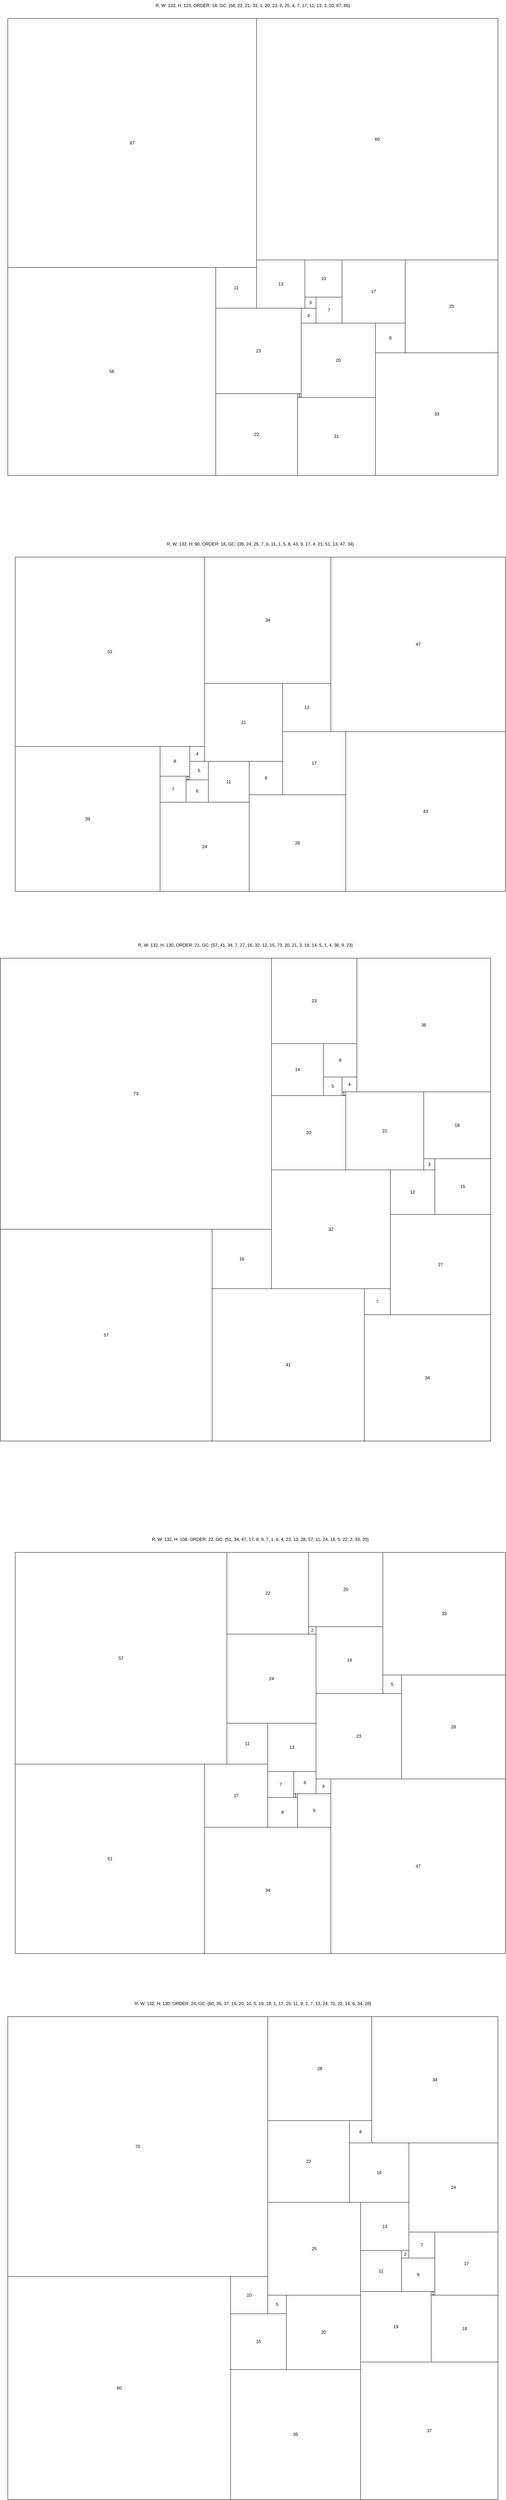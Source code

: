 <mxfile version="21.2.1" type="device">
  <diagram name="Page-1" id="H1nZVYqxkzLZFgEqRADx">
    <mxGraphModel dx="7350" dy="10700" grid="1" gridSize="10" guides="1" tooltips="1" connect="1" arrows="1" fold="1" page="1" pageScale="1" pageWidth="850" pageHeight="1100" math="0" shadow="0">
      <root>
        <mxCell id="0" />
        <mxCell id="1" parent="0" />
        <mxCell id="AsBp8XiL8Dx4Y6rQVwFH-7952" value="R, W: 132, H: 123, ORDER: 18, GC: {56, 22, 21, 33, 1, 20, 23, 8, 25, 4, 7, 17, 11, 13, 3, 10, 67, 65} " style="text;html=1;strokeColor=none;fillColor=none;align=center;verticalAlign=middle;whiteSpace=wrap;rounded=0;flipV=1;" parent="1" vertex="1">
          <mxGeometry x="1420" width="1320" height="30" as="geometry" />
        </mxCell>
        <mxCell id="AsBp8XiL8Dx4Y6rQVwFH-8009" value="R, W: 132, H: 90, ORDER: 18, GC: {39, 24, 26, 7, 6, 11, 1, 5, 8, 43, 9, 17, 4, 21, 51, 13, 47, 34} " style="text;html=1;strokeColor=none;fillColor=none;align=center;verticalAlign=middle;whiteSpace=wrap;rounded=0;flipV=1;" parent="1" vertex="1">
          <mxGeometry x="1440" y="1450" width="1320" height="30" as="geometry" />
        </mxCell>
        <mxCell id="AsBp8XiL8Dx4Y6rQVwFH-23021" value="R, W: 132, H: 130, ORDER: 21, GC: {57, 41, 34, 7, 27, 16, 32, 12, 15, 73, 20, 21, 3, 18, 14, 5, 1, 4, 36, 9, 23} " style="text;html=1;strokeColor=none;fillColor=none;align=center;verticalAlign=middle;whiteSpace=wrap;rounded=0;flipV=1;" parent="1" vertex="1">
          <mxGeometry x="1400" y="2530" width="1320" height="30" as="geometry" />
        </mxCell>
        <mxCell id="AsBp8XiL8Dx4Y6rQVwFH-39167" value="R, W: 132, H: 108, ORDER: 22, GC: {51, 34, 47, 17, 8, 9, 7, 1, 6, 4, 23, 13, 28, 57, 11, 24, 18, 5, 22, 2, 33, 20} " style="text;html=1;strokeColor=none;fillColor=none;align=center;verticalAlign=middle;whiteSpace=wrap;rounded=0;flipV=1;" parent="1" vertex="1">
          <mxGeometry x="1440" y="4130" width="1320" height="30" as="geometry" />
        </mxCell>
        <mxCell id="AsBp8XiL8Dx4Y6rQVwFH-46175" value="R, W: 132, H: 130, ORDER: 24, GC: {60, 35, 37, 15, 20, 10, 5, 19, 18, 1, 17, 25, 11, 9, 2, 7, 13, 24, 70, 22, 16, 6, 34, 28} " style="text;html=1;strokeColor=none;fillColor=none;align=center;verticalAlign=middle;whiteSpace=wrap;rounded=0;flipV=1;" parent="1" vertex="1">
          <mxGeometry x="1420" y="5380" width="1320" height="30" as="geometry" />
        </mxCell>
        <mxCell id="ByM1E-XKquE6v3pqngDO-1" value="" style="group;flipV=1;" vertex="1" connectable="0" parent="1">
          <mxGeometry x="1420" y="50" width="1320" height="1230" as="geometry" />
        </mxCell>
        <mxCell id="761dnnyQ54j-Cl0NHfQN-7953" value="56" style="rounded=0;whiteSpace=wrap;html=1;" parent="ByM1E-XKquE6v3pqngDO-1" vertex="1">
          <mxGeometry y="670" width="560" height="560" as="geometry" />
        </mxCell>
        <mxCell id="761dnnyQ54j-Cl0NHfQN-7954" value="22" style="rounded=0;whiteSpace=wrap;html=1;" parent="ByM1E-XKquE6v3pqngDO-1" vertex="1">
          <mxGeometry x="560" y="1010" width="220" height="220" as="geometry" />
        </mxCell>
        <mxCell id="761dnnyQ54j-Cl0NHfQN-7955" value="21" style="rounded=0;whiteSpace=wrap;html=1;" parent="ByM1E-XKquE6v3pqngDO-1" vertex="1">
          <mxGeometry x="780" y="1020" width="210" height="210" as="geometry" />
        </mxCell>
        <mxCell id="761dnnyQ54j-Cl0NHfQN-7956" value="33" style="rounded=0;whiteSpace=wrap;html=1;" parent="ByM1E-XKquE6v3pqngDO-1" vertex="1">
          <mxGeometry x="990" y="900" width="330" height="330" as="geometry" />
        </mxCell>
        <mxCell id="761dnnyQ54j-Cl0NHfQN-7957" value="1" style="rounded=0;whiteSpace=wrap;html=1;" parent="ByM1E-XKquE6v3pqngDO-1" vertex="1">
          <mxGeometry x="780" y="1010" width="10" height="10" as="geometry" />
        </mxCell>
        <mxCell id="761dnnyQ54j-Cl0NHfQN-7958" value="20" style="rounded=0;whiteSpace=wrap;html=1;" parent="ByM1E-XKquE6v3pqngDO-1" vertex="1">
          <mxGeometry x="790" y="820" width="200" height="200" as="geometry" />
        </mxCell>
        <mxCell id="761dnnyQ54j-Cl0NHfQN-7959" value="23" style="rounded=0;whiteSpace=wrap;html=1;" parent="ByM1E-XKquE6v3pqngDO-1" vertex="1">
          <mxGeometry x="560" y="780" width="230" height="230" as="geometry" />
        </mxCell>
        <mxCell id="761dnnyQ54j-Cl0NHfQN-7960" value="8" style="rounded=0;whiteSpace=wrap;html=1;" parent="ByM1E-XKquE6v3pqngDO-1" vertex="1">
          <mxGeometry x="990" y="820" width="80" height="80" as="geometry" />
        </mxCell>
        <mxCell id="761dnnyQ54j-Cl0NHfQN-7961" value="25" style="rounded=0;whiteSpace=wrap;html=1;" parent="ByM1E-XKquE6v3pqngDO-1" vertex="1">
          <mxGeometry x="1070" y="650" width="250" height="250" as="geometry" />
        </mxCell>
        <mxCell id="761dnnyQ54j-Cl0NHfQN-7962" value="4" style="rounded=0;whiteSpace=wrap;html=1;" parent="ByM1E-XKquE6v3pqngDO-1" vertex="1">
          <mxGeometry x="790" y="780" width="40" height="40" as="geometry" />
        </mxCell>
        <mxCell id="761dnnyQ54j-Cl0NHfQN-7963" value="7" style="rounded=0;whiteSpace=wrap;html=1;" parent="ByM1E-XKquE6v3pqngDO-1" vertex="1">
          <mxGeometry x="830" y="750" width="70" height="70" as="geometry" />
        </mxCell>
        <mxCell id="761dnnyQ54j-Cl0NHfQN-7964" value="17" style="rounded=0;whiteSpace=wrap;html=1;" parent="ByM1E-XKquE6v3pqngDO-1" vertex="1">
          <mxGeometry x="900" y="650" width="170" height="170" as="geometry" />
        </mxCell>
        <mxCell id="761dnnyQ54j-Cl0NHfQN-7965" value="11" style="rounded=0;whiteSpace=wrap;html=1;" parent="ByM1E-XKquE6v3pqngDO-1" vertex="1">
          <mxGeometry x="560" y="670" width="110" height="110" as="geometry" />
        </mxCell>
        <mxCell id="761dnnyQ54j-Cl0NHfQN-7966" value="13" style="rounded=0;whiteSpace=wrap;html=1;" parent="ByM1E-XKquE6v3pqngDO-1" vertex="1">
          <mxGeometry x="670" y="650" width="130" height="130" as="geometry" />
        </mxCell>
        <mxCell id="761dnnyQ54j-Cl0NHfQN-7967" value="3" style="rounded=0;whiteSpace=wrap;html=1;" parent="ByM1E-XKquE6v3pqngDO-1" vertex="1">
          <mxGeometry x="800" y="750" width="30" height="30" as="geometry" />
        </mxCell>
        <mxCell id="761dnnyQ54j-Cl0NHfQN-7968" value="10" style="rounded=0;whiteSpace=wrap;html=1;" parent="ByM1E-XKquE6v3pqngDO-1" vertex="1">
          <mxGeometry x="800" y="650" width="100" height="100" as="geometry" />
        </mxCell>
        <mxCell id="761dnnyQ54j-Cl0NHfQN-7969" value="67" style="rounded=0;whiteSpace=wrap;html=1;" parent="ByM1E-XKquE6v3pqngDO-1" vertex="1">
          <mxGeometry width="670" height="670" as="geometry" />
        </mxCell>
        <mxCell id="761dnnyQ54j-Cl0NHfQN-7970" value="65" style="rounded=0;whiteSpace=wrap;html=1;" parent="ByM1E-XKquE6v3pqngDO-1" vertex="1">
          <mxGeometry x="670" width="650" height="650" as="geometry" />
        </mxCell>
        <mxCell id="ByM1E-XKquE6v3pqngDO-2" value="" style="group;flipV=1;" vertex="1" connectable="0" parent="1">
          <mxGeometry x="1440" y="1500" width="1320" height="900" as="geometry" />
        </mxCell>
        <mxCell id="761dnnyQ54j-Cl0NHfQN-8010" value="39" style="rounded=0;whiteSpace=wrap;html=1;" parent="ByM1E-XKquE6v3pqngDO-2" vertex="1">
          <mxGeometry y="510" width="390" height="390" as="geometry" />
        </mxCell>
        <mxCell id="761dnnyQ54j-Cl0NHfQN-8011" value="24" style="rounded=0;whiteSpace=wrap;html=1;" parent="ByM1E-XKquE6v3pqngDO-2" vertex="1">
          <mxGeometry x="390" y="660" width="240" height="240" as="geometry" />
        </mxCell>
        <mxCell id="761dnnyQ54j-Cl0NHfQN-8012" value="26" style="rounded=0;whiteSpace=wrap;html=1;" parent="ByM1E-XKquE6v3pqngDO-2" vertex="1">
          <mxGeometry x="630" y="640" width="260" height="260" as="geometry" />
        </mxCell>
        <mxCell id="761dnnyQ54j-Cl0NHfQN-8013" value="7" style="rounded=0;whiteSpace=wrap;html=1;" parent="ByM1E-XKquE6v3pqngDO-2" vertex="1">
          <mxGeometry x="390" y="590" width="70" height="70" as="geometry" />
        </mxCell>
        <mxCell id="761dnnyQ54j-Cl0NHfQN-8014" value="6" style="rounded=0;whiteSpace=wrap;html=1;" parent="ByM1E-XKquE6v3pqngDO-2" vertex="1">
          <mxGeometry x="460" y="600" width="60" height="60" as="geometry" />
        </mxCell>
        <mxCell id="761dnnyQ54j-Cl0NHfQN-8015" value="11" style="rounded=0;whiteSpace=wrap;html=1;" parent="ByM1E-XKquE6v3pqngDO-2" vertex="1">
          <mxGeometry x="520" y="550" width="110" height="110" as="geometry" />
        </mxCell>
        <mxCell id="761dnnyQ54j-Cl0NHfQN-8016" value="1" style="rounded=0;whiteSpace=wrap;html=1;" parent="ByM1E-XKquE6v3pqngDO-2" vertex="1">
          <mxGeometry x="460" y="590" width="10" height="10" as="geometry" />
        </mxCell>
        <mxCell id="761dnnyQ54j-Cl0NHfQN-8017" value="5" style="rounded=0;whiteSpace=wrap;html=1;" parent="ByM1E-XKquE6v3pqngDO-2" vertex="1">
          <mxGeometry x="470" y="550" width="50" height="50" as="geometry" />
        </mxCell>
        <mxCell id="761dnnyQ54j-Cl0NHfQN-8018" value="8" style="rounded=0;whiteSpace=wrap;html=1;" parent="ByM1E-XKquE6v3pqngDO-2" vertex="1">
          <mxGeometry x="390" y="510" width="80" height="80" as="geometry" />
        </mxCell>
        <mxCell id="761dnnyQ54j-Cl0NHfQN-8019" value="43" style="rounded=0;whiteSpace=wrap;html=1;" parent="ByM1E-XKquE6v3pqngDO-2" vertex="1">
          <mxGeometry x="890" y="470" width="430" height="430" as="geometry" />
        </mxCell>
        <mxCell id="761dnnyQ54j-Cl0NHfQN-8020" value="9" style="rounded=0;whiteSpace=wrap;html=1;" parent="ByM1E-XKquE6v3pqngDO-2" vertex="1">
          <mxGeometry x="630" y="550" width="90" height="90" as="geometry" />
        </mxCell>
        <mxCell id="761dnnyQ54j-Cl0NHfQN-8021" value="17" style="rounded=0;whiteSpace=wrap;html=1;" parent="ByM1E-XKquE6v3pqngDO-2" vertex="1">
          <mxGeometry x="720" y="470" width="170" height="170" as="geometry" />
        </mxCell>
        <mxCell id="761dnnyQ54j-Cl0NHfQN-8022" value="4" style="rounded=0;whiteSpace=wrap;html=1;" parent="ByM1E-XKquE6v3pqngDO-2" vertex="1">
          <mxGeometry x="470" y="510" width="40" height="40" as="geometry" />
        </mxCell>
        <mxCell id="761dnnyQ54j-Cl0NHfQN-8023" value="21" style="rounded=0;whiteSpace=wrap;html=1;" parent="ByM1E-XKquE6v3pqngDO-2" vertex="1">
          <mxGeometry x="510" y="340" width="210" height="210" as="geometry" />
        </mxCell>
        <mxCell id="761dnnyQ54j-Cl0NHfQN-8024" value="51" style="rounded=0;whiteSpace=wrap;html=1;" parent="ByM1E-XKquE6v3pqngDO-2" vertex="1">
          <mxGeometry width="510" height="510" as="geometry" />
        </mxCell>
        <mxCell id="761dnnyQ54j-Cl0NHfQN-8025" value="13" style="rounded=0;whiteSpace=wrap;html=1;" parent="ByM1E-XKquE6v3pqngDO-2" vertex="1">
          <mxGeometry x="720" y="340" width="130" height="130" as="geometry" />
        </mxCell>
        <mxCell id="761dnnyQ54j-Cl0NHfQN-8026" value="47" style="rounded=0;whiteSpace=wrap;html=1;" parent="ByM1E-XKquE6v3pqngDO-2" vertex="1">
          <mxGeometry x="850" width="470" height="470" as="geometry" />
        </mxCell>
        <mxCell id="761dnnyQ54j-Cl0NHfQN-8027" value="34" style="rounded=0;whiteSpace=wrap;html=1;" parent="ByM1E-XKquE6v3pqngDO-2" vertex="1">
          <mxGeometry x="510" width="340" height="340" as="geometry" />
        </mxCell>
        <mxCell id="ByM1E-XKquE6v3pqngDO-3" value="" style="group;flipV=1;" vertex="1" connectable="0" parent="1">
          <mxGeometry x="1400" y="2580" width="1320" height="1300" as="geometry" />
        </mxCell>
        <mxCell id="761dnnyQ54j-Cl0NHfQN-23022" value="57" style="rounded=0;whiteSpace=wrap;html=1;" parent="ByM1E-XKquE6v3pqngDO-3" vertex="1">
          <mxGeometry y="730" width="570" height="570" as="geometry" />
        </mxCell>
        <mxCell id="761dnnyQ54j-Cl0NHfQN-23023" value="41" style="rounded=0;whiteSpace=wrap;html=1;" parent="ByM1E-XKquE6v3pqngDO-3" vertex="1">
          <mxGeometry x="570" y="890" width="410" height="410" as="geometry" />
        </mxCell>
        <mxCell id="761dnnyQ54j-Cl0NHfQN-23024" value="34" style="rounded=0;whiteSpace=wrap;html=1;" parent="ByM1E-XKquE6v3pqngDO-3" vertex="1">
          <mxGeometry x="980" y="960" width="340" height="340" as="geometry" />
        </mxCell>
        <mxCell id="761dnnyQ54j-Cl0NHfQN-23025" value="7" style="rounded=0;whiteSpace=wrap;html=1;" parent="ByM1E-XKquE6v3pqngDO-3" vertex="1">
          <mxGeometry x="980" y="890" width="70" height="70" as="geometry" />
        </mxCell>
        <mxCell id="761dnnyQ54j-Cl0NHfQN-23026" value="27" style="rounded=0;whiteSpace=wrap;html=1;" parent="ByM1E-XKquE6v3pqngDO-3" vertex="1">
          <mxGeometry x="1050" y="690" width="270" height="270" as="geometry" />
        </mxCell>
        <mxCell id="761dnnyQ54j-Cl0NHfQN-23027" value="16" style="rounded=0;whiteSpace=wrap;html=1;" parent="ByM1E-XKquE6v3pqngDO-3" vertex="1">
          <mxGeometry x="570" y="730" width="160" height="160" as="geometry" />
        </mxCell>
        <mxCell id="761dnnyQ54j-Cl0NHfQN-23028" value="32" style="rounded=0;whiteSpace=wrap;html=1;" parent="ByM1E-XKquE6v3pqngDO-3" vertex="1">
          <mxGeometry x="730" y="570" width="320" height="320" as="geometry" />
        </mxCell>
        <mxCell id="761dnnyQ54j-Cl0NHfQN-23029" value="12" style="rounded=0;whiteSpace=wrap;html=1;" parent="ByM1E-XKquE6v3pqngDO-3" vertex="1">
          <mxGeometry x="1050" y="570" width="120" height="120" as="geometry" />
        </mxCell>
        <mxCell id="761dnnyQ54j-Cl0NHfQN-23030" value="15" style="rounded=0;whiteSpace=wrap;html=1;" parent="ByM1E-XKquE6v3pqngDO-3" vertex="1">
          <mxGeometry x="1170" y="540" width="150" height="150" as="geometry" />
        </mxCell>
        <mxCell id="761dnnyQ54j-Cl0NHfQN-23031" value="73" style="rounded=0;whiteSpace=wrap;html=1;" parent="ByM1E-XKquE6v3pqngDO-3" vertex="1">
          <mxGeometry width="730" height="730" as="geometry" />
        </mxCell>
        <mxCell id="761dnnyQ54j-Cl0NHfQN-23032" value="20" style="rounded=0;whiteSpace=wrap;html=1;" parent="ByM1E-XKquE6v3pqngDO-3" vertex="1">
          <mxGeometry x="730" y="370" width="200" height="200" as="geometry" />
        </mxCell>
        <mxCell id="761dnnyQ54j-Cl0NHfQN-23033" value="21" style="rounded=0;whiteSpace=wrap;html=1;" parent="ByM1E-XKquE6v3pqngDO-3" vertex="1">
          <mxGeometry x="930" y="360" width="210" height="210" as="geometry" />
        </mxCell>
        <mxCell id="761dnnyQ54j-Cl0NHfQN-23034" value="3" style="rounded=0;whiteSpace=wrap;html=1;" parent="ByM1E-XKquE6v3pqngDO-3" vertex="1">
          <mxGeometry x="1140" y="540" width="30" height="30" as="geometry" />
        </mxCell>
        <mxCell id="761dnnyQ54j-Cl0NHfQN-23035" value="18" style="rounded=0;whiteSpace=wrap;html=1;" parent="ByM1E-XKquE6v3pqngDO-3" vertex="1">
          <mxGeometry x="1140" y="360" width="180" height="180" as="geometry" />
        </mxCell>
        <mxCell id="761dnnyQ54j-Cl0NHfQN-23036" value="14" style="rounded=0;whiteSpace=wrap;html=1;" parent="ByM1E-XKquE6v3pqngDO-3" vertex="1">
          <mxGeometry x="730" y="230" width="140" height="140" as="geometry" />
        </mxCell>
        <mxCell id="761dnnyQ54j-Cl0NHfQN-23037" value="5" style="rounded=0;whiteSpace=wrap;html=1;" parent="ByM1E-XKquE6v3pqngDO-3" vertex="1">
          <mxGeometry x="870" y="320" width="50" height="50" as="geometry" />
        </mxCell>
        <mxCell id="761dnnyQ54j-Cl0NHfQN-23038" value="1" style="rounded=0;whiteSpace=wrap;html=1;" parent="ByM1E-XKquE6v3pqngDO-3" vertex="1">
          <mxGeometry x="920" y="360" width="10" height="10" as="geometry" />
        </mxCell>
        <mxCell id="761dnnyQ54j-Cl0NHfQN-23039" value="4" style="rounded=0;whiteSpace=wrap;html=1;" parent="ByM1E-XKquE6v3pqngDO-3" vertex="1">
          <mxGeometry x="920" y="320" width="40" height="40" as="geometry" />
        </mxCell>
        <mxCell id="761dnnyQ54j-Cl0NHfQN-23040" value="36" style="rounded=0;whiteSpace=wrap;html=1;" parent="ByM1E-XKquE6v3pqngDO-3" vertex="1">
          <mxGeometry x="960" width="360" height="360" as="geometry" />
        </mxCell>
        <mxCell id="761dnnyQ54j-Cl0NHfQN-23041" value="9" style="rounded=0;whiteSpace=wrap;html=1;" parent="ByM1E-XKquE6v3pqngDO-3" vertex="1">
          <mxGeometry x="870" y="230" width="90" height="90" as="geometry" />
        </mxCell>
        <mxCell id="761dnnyQ54j-Cl0NHfQN-23042" value="23" style="rounded=0;whiteSpace=wrap;html=1;" parent="ByM1E-XKquE6v3pqngDO-3" vertex="1">
          <mxGeometry x="730" width="230" height="230" as="geometry" />
        </mxCell>
        <mxCell id="ByM1E-XKquE6v3pqngDO-4" value="" style="group;flipV=1;" vertex="1" connectable="0" parent="1">
          <mxGeometry x="1440" y="4180" width="1320" height="1080" as="geometry" />
        </mxCell>
        <mxCell id="761dnnyQ54j-Cl0NHfQN-39168" value="51" style="rounded=0;whiteSpace=wrap;html=1;flipV=0;" parent="ByM1E-XKquE6v3pqngDO-4" vertex="1">
          <mxGeometry y="570" width="510" height="510" as="geometry" />
        </mxCell>
        <mxCell id="761dnnyQ54j-Cl0NHfQN-39169" value="34" style="rounded=0;whiteSpace=wrap;html=1;" parent="ByM1E-XKquE6v3pqngDO-4" vertex="1">
          <mxGeometry x="510" y="740" width="340" height="340" as="geometry" />
        </mxCell>
        <mxCell id="761dnnyQ54j-Cl0NHfQN-39170" value="47" style="rounded=0;whiteSpace=wrap;html=1;" parent="ByM1E-XKquE6v3pqngDO-4" vertex="1">
          <mxGeometry x="850" y="610" width="470" height="470" as="geometry" />
        </mxCell>
        <mxCell id="761dnnyQ54j-Cl0NHfQN-39171" value="17" style="rounded=0;whiteSpace=wrap;html=1;" parent="ByM1E-XKquE6v3pqngDO-4" vertex="1">
          <mxGeometry x="510" y="570" width="170" height="170" as="geometry" />
        </mxCell>
        <mxCell id="761dnnyQ54j-Cl0NHfQN-39172" value="8" style="rounded=0;whiteSpace=wrap;html=1;" parent="ByM1E-XKquE6v3pqngDO-4" vertex="1">
          <mxGeometry x="680" y="660" width="80" height="80" as="geometry" />
        </mxCell>
        <mxCell id="761dnnyQ54j-Cl0NHfQN-39173" value="9" style="rounded=0;whiteSpace=wrap;html=1;" parent="ByM1E-XKquE6v3pqngDO-4" vertex="1">
          <mxGeometry x="760" y="650" width="90" height="90" as="geometry" />
        </mxCell>
        <mxCell id="761dnnyQ54j-Cl0NHfQN-39174" value="7" style="rounded=0;whiteSpace=wrap;html=1;" parent="ByM1E-XKquE6v3pqngDO-4" vertex="1">
          <mxGeometry x="680" y="590" width="70" height="70" as="geometry" />
        </mxCell>
        <mxCell id="761dnnyQ54j-Cl0NHfQN-39175" value="1" style="rounded=0;whiteSpace=wrap;html=1;" parent="ByM1E-XKquE6v3pqngDO-4" vertex="1">
          <mxGeometry x="750" y="650" width="10" height="10" as="geometry" />
        </mxCell>
        <mxCell id="761dnnyQ54j-Cl0NHfQN-39176" value="6" style="rounded=0;whiteSpace=wrap;html=1;" parent="ByM1E-XKquE6v3pqngDO-4" vertex="1">
          <mxGeometry x="750" y="590" width="60" height="60" as="geometry" />
        </mxCell>
        <mxCell id="761dnnyQ54j-Cl0NHfQN-39177" value="4" style="rounded=0;whiteSpace=wrap;html=1;" parent="ByM1E-XKquE6v3pqngDO-4" vertex="1">
          <mxGeometry x="810" y="610" width="40" height="40" as="geometry" />
        </mxCell>
        <mxCell id="761dnnyQ54j-Cl0NHfQN-39178" value="23" style="rounded=0;whiteSpace=wrap;html=1;" parent="ByM1E-XKquE6v3pqngDO-4" vertex="1">
          <mxGeometry x="810" y="380" width="230" height="230" as="geometry" />
        </mxCell>
        <mxCell id="761dnnyQ54j-Cl0NHfQN-39179" value="13" style="rounded=0;whiteSpace=wrap;html=1;" parent="ByM1E-XKquE6v3pqngDO-4" vertex="1">
          <mxGeometry x="680" y="460" width="130" height="130" as="geometry" />
        </mxCell>
        <mxCell id="761dnnyQ54j-Cl0NHfQN-39180" value="28" style="rounded=0;whiteSpace=wrap;html=1;" parent="ByM1E-XKquE6v3pqngDO-4" vertex="1">
          <mxGeometry x="1040" y="330" width="280" height="280" as="geometry" />
        </mxCell>
        <mxCell id="761dnnyQ54j-Cl0NHfQN-39181" value="57" style="rounded=0;whiteSpace=wrap;html=1;flipV=0;" parent="ByM1E-XKquE6v3pqngDO-4" vertex="1">
          <mxGeometry width="570" height="570" as="geometry" />
        </mxCell>
        <mxCell id="761dnnyQ54j-Cl0NHfQN-39182" value="11" style="rounded=0;whiteSpace=wrap;html=1;" parent="ByM1E-XKquE6v3pqngDO-4" vertex="1">
          <mxGeometry x="570" y="460" width="110" height="110" as="geometry" />
        </mxCell>
        <mxCell id="761dnnyQ54j-Cl0NHfQN-39183" value="24" style="rounded=0;whiteSpace=wrap;html=1;" parent="ByM1E-XKquE6v3pqngDO-4" vertex="1">
          <mxGeometry x="570" y="220" width="240" height="240" as="geometry" />
        </mxCell>
        <mxCell id="761dnnyQ54j-Cl0NHfQN-39184" value="18" style="rounded=0;whiteSpace=wrap;html=1;" parent="ByM1E-XKquE6v3pqngDO-4" vertex="1">
          <mxGeometry x="810" y="200" width="180" height="180" as="geometry" />
        </mxCell>
        <mxCell id="761dnnyQ54j-Cl0NHfQN-39185" value="5" style="rounded=0;whiteSpace=wrap;html=1;" parent="ByM1E-XKquE6v3pqngDO-4" vertex="1">
          <mxGeometry x="990" y="330" width="50" height="50" as="geometry" />
        </mxCell>
        <mxCell id="761dnnyQ54j-Cl0NHfQN-39186" value="22" style="rounded=0;whiteSpace=wrap;html=1;" parent="ByM1E-XKquE6v3pqngDO-4" vertex="1">
          <mxGeometry x="570" width="220" height="220" as="geometry" />
        </mxCell>
        <mxCell id="761dnnyQ54j-Cl0NHfQN-39187" value="2" style="rounded=0;whiteSpace=wrap;html=1;" parent="ByM1E-XKquE6v3pqngDO-4" vertex="1">
          <mxGeometry x="790" y="200" width="20" height="20" as="geometry" />
        </mxCell>
        <mxCell id="761dnnyQ54j-Cl0NHfQN-39188" value="33" style="rounded=0;whiteSpace=wrap;html=1;" parent="ByM1E-XKquE6v3pqngDO-4" vertex="1">
          <mxGeometry x="990" width="330" height="330" as="geometry" />
        </mxCell>
        <mxCell id="761dnnyQ54j-Cl0NHfQN-39189" value="20" style="rounded=0;whiteSpace=wrap;html=1;" parent="ByM1E-XKquE6v3pqngDO-4" vertex="1">
          <mxGeometry x="790" width="200" height="200" as="geometry" />
        </mxCell>
        <mxCell id="ByM1E-XKquE6v3pqngDO-5" value="" style="group;flipV=1;" vertex="1" connectable="0" parent="1">
          <mxGeometry x="1420" y="5430" width="1320" height="1300" as="geometry" />
        </mxCell>
        <mxCell id="761dnnyQ54j-Cl0NHfQN-46176" value="60" style="rounded=0;whiteSpace=wrap;html=1;flipV=0;" parent="ByM1E-XKquE6v3pqngDO-5" vertex="1">
          <mxGeometry y="700" width="600" height="600" as="geometry" />
        </mxCell>
        <mxCell id="761dnnyQ54j-Cl0NHfQN-46177" value="35" style="rounded=0;whiteSpace=wrap;html=1;" parent="ByM1E-XKquE6v3pqngDO-5" vertex="1">
          <mxGeometry x="600" y="950" width="350" height="350" as="geometry" />
        </mxCell>
        <mxCell id="761dnnyQ54j-Cl0NHfQN-46178" value="37" style="rounded=0;whiteSpace=wrap;html=1;" parent="ByM1E-XKquE6v3pqngDO-5" vertex="1">
          <mxGeometry x="950" y="930" width="370" height="370" as="geometry" />
        </mxCell>
        <mxCell id="761dnnyQ54j-Cl0NHfQN-46179" value="15" style="rounded=0;whiteSpace=wrap;html=1;" parent="ByM1E-XKquE6v3pqngDO-5" vertex="1">
          <mxGeometry x="600" y="800" width="150" height="150" as="geometry" />
        </mxCell>
        <mxCell id="761dnnyQ54j-Cl0NHfQN-46180" value="20" style="rounded=0;whiteSpace=wrap;html=1;" parent="ByM1E-XKquE6v3pqngDO-5" vertex="1">
          <mxGeometry x="750" y="750" width="200" height="200" as="geometry" />
        </mxCell>
        <mxCell id="761dnnyQ54j-Cl0NHfQN-46181" value="10" style="rounded=0;whiteSpace=wrap;html=1;" parent="ByM1E-XKquE6v3pqngDO-5" vertex="1">
          <mxGeometry x="600" y="700" width="100" height="100" as="geometry" />
        </mxCell>
        <mxCell id="761dnnyQ54j-Cl0NHfQN-46182" value="5" style="rounded=0;whiteSpace=wrap;html=1;" parent="ByM1E-XKquE6v3pqngDO-5" vertex="1">
          <mxGeometry x="700" y="750" width="50" height="50" as="geometry" />
        </mxCell>
        <mxCell id="761dnnyQ54j-Cl0NHfQN-46183" value="19" style="rounded=0;whiteSpace=wrap;html=1;" parent="ByM1E-XKquE6v3pqngDO-5" vertex="1">
          <mxGeometry x="950" y="740" width="190" height="190" as="geometry" />
        </mxCell>
        <mxCell id="761dnnyQ54j-Cl0NHfQN-46184" value="18" style="rounded=0;whiteSpace=wrap;html=1;" parent="ByM1E-XKquE6v3pqngDO-5" vertex="1">
          <mxGeometry x="1140" y="750" width="180" height="180" as="geometry" />
        </mxCell>
        <mxCell id="761dnnyQ54j-Cl0NHfQN-46185" value="1" style="rounded=0;whiteSpace=wrap;html=1;" parent="ByM1E-XKquE6v3pqngDO-5" vertex="1">
          <mxGeometry x="1140" y="740" width="10" height="10" as="geometry" />
        </mxCell>
        <mxCell id="761dnnyQ54j-Cl0NHfQN-46186" value="17" style="rounded=0;whiteSpace=wrap;html=1;" parent="ByM1E-XKquE6v3pqngDO-5" vertex="1">
          <mxGeometry x="1150" y="580" width="170" height="170" as="geometry" />
        </mxCell>
        <mxCell id="761dnnyQ54j-Cl0NHfQN-46187" value="25" style="rounded=0;whiteSpace=wrap;html=1;" parent="ByM1E-XKquE6v3pqngDO-5" vertex="1">
          <mxGeometry x="700" y="500" width="250" height="250" as="geometry" />
        </mxCell>
        <mxCell id="761dnnyQ54j-Cl0NHfQN-46188" value="11" style="rounded=0;whiteSpace=wrap;html=1;" parent="ByM1E-XKquE6v3pqngDO-5" vertex="1">
          <mxGeometry x="950" y="630" width="110" height="110" as="geometry" />
        </mxCell>
        <mxCell id="761dnnyQ54j-Cl0NHfQN-46189" value="9" style="rounded=0;whiteSpace=wrap;html=1;" parent="ByM1E-XKquE6v3pqngDO-5" vertex="1">
          <mxGeometry x="1060" y="650" width="90" height="90" as="geometry" />
        </mxCell>
        <mxCell id="761dnnyQ54j-Cl0NHfQN-46190" value="2" style="rounded=0;whiteSpace=wrap;html=1;" parent="ByM1E-XKquE6v3pqngDO-5" vertex="1">
          <mxGeometry x="1060" y="630" width="20" height="20" as="geometry" />
        </mxCell>
        <mxCell id="761dnnyQ54j-Cl0NHfQN-46191" value="7" style="rounded=0;whiteSpace=wrap;html=1;" parent="ByM1E-XKquE6v3pqngDO-5" vertex="1">
          <mxGeometry x="1080" y="580" width="70" height="70" as="geometry" />
        </mxCell>
        <mxCell id="761dnnyQ54j-Cl0NHfQN-46192" value="13" style="rounded=0;whiteSpace=wrap;html=1;" parent="ByM1E-XKquE6v3pqngDO-5" vertex="1">
          <mxGeometry x="950" y="500" width="130" height="130" as="geometry" />
        </mxCell>
        <mxCell id="761dnnyQ54j-Cl0NHfQN-46193" value="24" style="rounded=0;whiteSpace=wrap;html=1;" parent="ByM1E-XKquE6v3pqngDO-5" vertex="1">
          <mxGeometry x="1080" y="340" width="240" height="240" as="geometry" />
        </mxCell>
        <mxCell id="761dnnyQ54j-Cl0NHfQN-46194" value="70" style="rounded=0;whiteSpace=wrap;html=1;" parent="ByM1E-XKquE6v3pqngDO-5" vertex="1">
          <mxGeometry width="700" height="700" as="geometry" />
        </mxCell>
        <mxCell id="761dnnyQ54j-Cl0NHfQN-46195" value="22" style="rounded=0;whiteSpace=wrap;html=1;" parent="ByM1E-XKquE6v3pqngDO-5" vertex="1">
          <mxGeometry x="700" y="280" width="220" height="220" as="geometry" />
        </mxCell>
        <mxCell id="761dnnyQ54j-Cl0NHfQN-46196" value="16" style="rounded=0;whiteSpace=wrap;html=1;" parent="ByM1E-XKquE6v3pqngDO-5" vertex="1">
          <mxGeometry x="920" y="340" width="160" height="160" as="geometry" />
        </mxCell>
        <mxCell id="761dnnyQ54j-Cl0NHfQN-46197" value="6" style="rounded=0;whiteSpace=wrap;html=1;" parent="ByM1E-XKquE6v3pqngDO-5" vertex="1">
          <mxGeometry x="920" y="280" width="60" height="60" as="geometry" />
        </mxCell>
        <mxCell id="761dnnyQ54j-Cl0NHfQN-46198" value="34" style="rounded=0;whiteSpace=wrap;html=1;" parent="ByM1E-XKquE6v3pqngDO-5" vertex="1">
          <mxGeometry x="980" width="340" height="340" as="geometry" />
        </mxCell>
        <mxCell id="761dnnyQ54j-Cl0NHfQN-46199" value="28" style="rounded=0;whiteSpace=wrap;html=1;" parent="ByM1E-XKquE6v3pqngDO-5" vertex="1">
          <mxGeometry x="700" width="280" height="280" as="geometry" />
        </mxCell>
      </root>
    </mxGraphModel>
  </diagram>
</mxfile>
